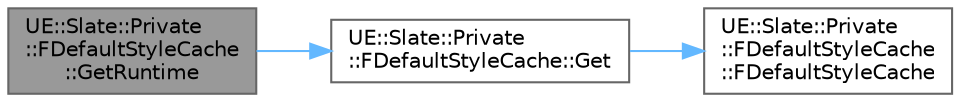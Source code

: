 digraph "UE::Slate::Private::FDefaultStyleCache::GetRuntime"
{
 // INTERACTIVE_SVG=YES
 // LATEX_PDF_SIZE
  bgcolor="transparent";
  edge [fontname=Helvetica,fontsize=10,labelfontname=Helvetica,labelfontsize=10];
  node [fontname=Helvetica,fontsize=10,shape=box,height=0.2,width=0.4];
  rankdir="LR";
  Node1 [id="Node000001",label="UE::Slate::Private\l::FDefaultStyleCache\l::GetRuntime",height=0.2,width=0.4,color="gray40", fillcolor="grey60", style="filled", fontcolor="black",tooltip="Gets singleton and returns runtime styles from singleton."];
  Node1 -> Node2 [id="edge1_Node000001_Node000002",color="steelblue1",style="solid",tooltip=" "];
  Node2 [id="Node000002",label="UE::Slate::Private\l::FDefaultStyleCache::Get",height=0.2,width=0.4,color="grey40", fillcolor="white", style="filled",URL="$de/deb/structUE_1_1Slate_1_1Private_1_1FDefaultStyleCache.html#a8b70b400ecd212137d7ee31c3216c2c7",tooltip="Singleton getter, however private used since GetRuntime & GetEditor is preferred for styles."];
  Node2 -> Node3 [id="edge2_Node000002_Node000003",color="steelblue1",style="solid",tooltip=" "];
  Node3 [id="Node000003",label="UE::Slate::Private\l::FDefaultStyleCache\l::FDefaultStyleCache",height=0.2,width=0.4,color="grey40", fillcolor="white", style="filled",URL="$de/deb/structUE_1_1Slate_1_1Private_1_1FDefaultStyleCache.html#a7885fc932a492ddca68ee965bec1adcd",tooltip=" "];
}
